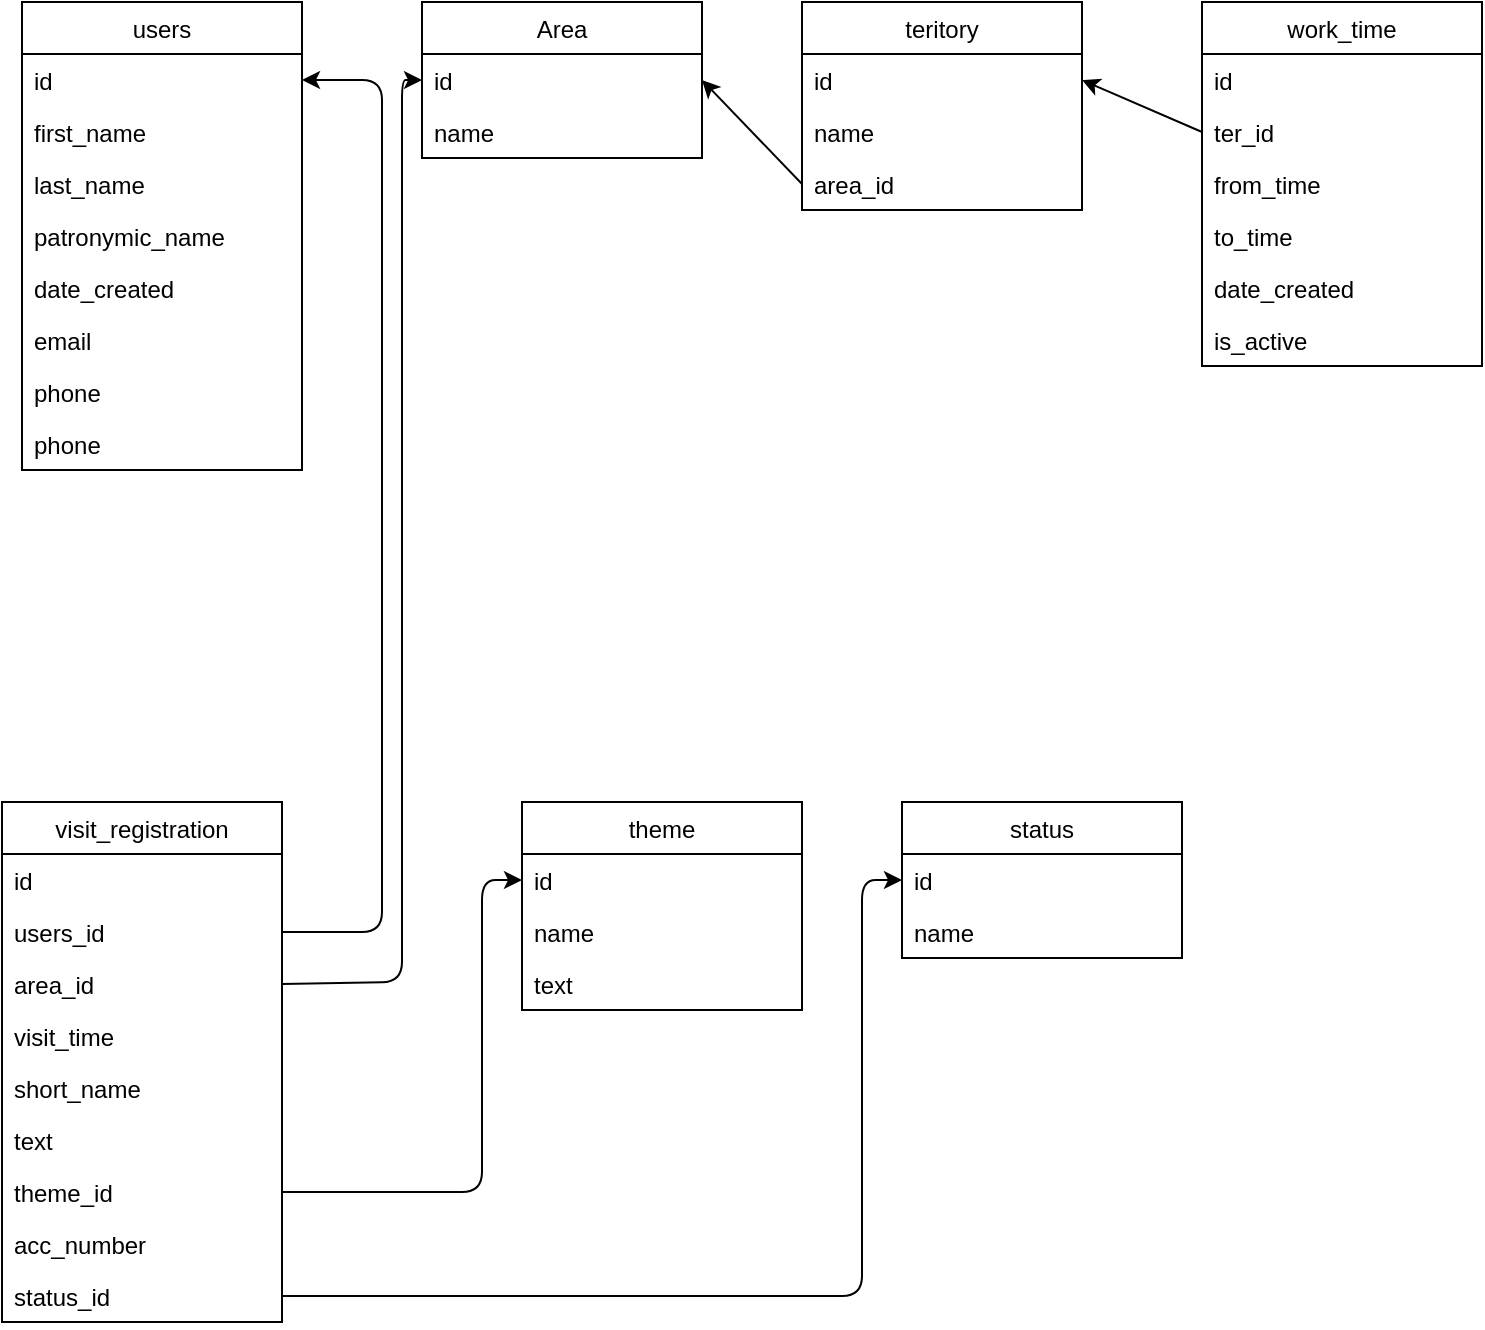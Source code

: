 <mxfile version="14.5.8" type="device"><diagram id="beHZkUbV0rDXKm5S4z2z" name="Page-1"><mxGraphModel dx="1182" dy="733" grid="1" gridSize="10" guides="1" tooltips="1" connect="1" arrows="1" fold="1" page="1" pageScale="1" pageWidth="827" pageHeight="1169" math="0" shadow="0"><root><mxCell id="0"/><mxCell id="1" parent="0"/><mxCell id="7bHq4wOEikSDPYiBJlSP-1" value="users" style="swimlane;fontStyle=0;childLayout=stackLayout;horizontal=1;startSize=26;fillColor=none;horizontalStack=0;resizeParent=1;resizeParentMax=0;resizeLast=0;collapsible=1;marginBottom=0;" parent="1" vertex="1"><mxGeometry x="80" y="40" width="140" height="234" as="geometry"/></mxCell><mxCell id="7bHq4wOEikSDPYiBJlSP-2" value="id" style="text;strokeColor=none;fillColor=none;align=left;verticalAlign=top;spacingLeft=4;spacingRight=4;overflow=hidden;rotatable=0;points=[[0,0.5],[1,0.5]];portConstraint=eastwest;" parent="7bHq4wOEikSDPYiBJlSP-1" vertex="1"><mxGeometry y="26" width="140" height="26" as="geometry"/></mxCell><mxCell id="7bHq4wOEikSDPYiBJlSP-3" value="first_name" style="text;strokeColor=none;fillColor=none;align=left;verticalAlign=top;spacingLeft=4;spacingRight=4;overflow=hidden;rotatable=0;points=[[0,0.5],[1,0.5]];portConstraint=eastwest;" parent="7bHq4wOEikSDPYiBJlSP-1" vertex="1"><mxGeometry y="52" width="140" height="26" as="geometry"/></mxCell><mxCell id="7bHq4wOEikSDPYiBJlSP-11" value="last_name" style="text;strokeColor=none;fillColor=none;align=left;verticalAlign=top;spacingLeft=4;spacingRight=4;overflow=hidden;rotatable=0;points=[[0,0.5],[1,0.5]];portConstraint=eastwest;" parent="7bHq4wOEikSDPYiBJlSP-1" vertex="1"><mxGeometry y="78" width="140" height="26" as="geometry"/></mxCell><mxCell id="7bHq4wOEikSDPYiBJlSP-10" value="patronymic_name" style="text;strokeColor=none;fillColor=none;align=left;verticalAlign=top;spacingLeft=4;spacingRight=4;overflow=hidden;rotatable=0;points=[[0,0.5],[1,0.5]];portConstraint=eastwest;" parent="7bHq4wOEikSDPYiBJlSP-1" vertex="1"><mxGeometry y="104" width="140" height="26" as="geometry"/></mxCell><mxCell id="7bHq4wOEikSDPYiBJlSP-4" value="date_created" style="text;strokeColor=none;fillColor=none;align=left;verticalAlign=top;spacingLeft=4;spacingRight=4;overflow=hidden;rotatable=0;points=[[0,0.5],[1,0.5]];portConstraint=eastwest;" parent="7bHq4wOEikSDPYiBJlSP-1" vertex="1"><mxGeometry y="130" width="140" height="26" as="geometry"/></mxCell><mxCell id="RF3m0PmiykCsux0gAu0c-15" value="email" style="text;strokeColor=none;fillColor=none;align=left;verticalAlign=top;spacingLeft=4;spacingRight=4;overflow=hidden;rotatable=0;points=[[0,0.5],[1,0.5]];portConstraint=eastwest;" parent="7bHq4wOEikSDPYiBJlSP-1" vertex="1"><mxGeometry y="156" width="140" height="26" as="geometry"/></mxCell><mxCell id="OKxAir7A5w8y8Nyt_RcC-3" value="phone" style="text;strokeColor=none;fillColor=none;align=left;verticalAlign=top;spacingLeft=4;spacingRight=4;overflow=hidden;rotatable=0;points=[[0,0.5],[1,0.5]];portConstraint=eastwest;" vertex="1" parent="7bHq4wOEikSDPYiBJlSP-1"><mxGeometry y="182" width="140" height="26" as="geometry"/></mxCell><mxCell id="RF3m0PmiykCsux0gAu0c-16" value="phone" style="text;strokeColor=none;fillColor=none;align=left;verticalAlign=top;spacingLeft=4;spacingRight=4;overflow=hidden;rotatable=0;points=[[0,0.5],[1,0.5]];portConstraint=eastwest;" parent="7bHq4wOEikSDPYiBJlSP-1" vertex="1"><mxGeometry y="208" width="140" height="26" as="geometry"/></mxCell><mxCell id="7bHq4wOEikSDPYiBJlSP-5" value="Area" style="swimlane;fontStyle=0;childLayout=stackLayout;horizontal=1;startSize=26;fillColor=none;horizontalStack=0;resizeParent=1;resizeParentMax=0;resizeLast=0;collapsible=1;marginBottom=0;" parent="1" vertex="1"><mxGeometry x="280" y="40" width="140" height="78" as="geometry"/></mxCell><mxCell id="7bHq4wOEikSDPYiBJlSP-6" value="id" style="text;strokeColor=none;fillColor=none;align=left;verticalAlign=top;spacingLeft=4;spacingRight=4;overflow=hidden;rotatable=0;points=[[0,0.5],[1,0.5]];portConstraint=eastwest;" parent="7bHq4wOEikSDPYiBJlSP-5" vertex="1"><mxGeometry y="26" width="140" height="26" as="geometry"/></mxCell><mxCell id="7bHq4wOEikSDPYiBJlSP-7" value="name" style="text;strokeColor=none;fillColor=none;align=left;verticalAlign=top;spacingLeft=4;spacingRight=4;overflow=hidden;rotatable=0;points=[[0,0.5],[1,0.5]];portConstraint=eastwest;" parent="7bHq4wOEikSDPYiBJlSP-5" vertex="1"><mxGeometry y="52" width="140" height="26" as="geometry"/></mxCell><mxCell id="7bHq4wOEikSDPYiBJlSP-16" value="work_time" style="swimlane;fontStyle=0;childLayout=stackLayout;horizontal=1;startSize=26;fillColor=none;horizontalStack=0;resizeParent=1;resizeParentMax=0;resizeLast=0;collapsible=1;marginBottom=0;" parent="1" vertex="1"><mxGeometry x="670" y="40" width="140" height="182" as="geometry"/></mxCell><mxCell id="7bHq4wOEikSDPYiBJlSP-17" value="id" style="text;strokeColor=none;fillColor=none;align=left;verticalAlign=top;spacingLeft=4;spacingRight=4;overflow=hidden;rotatable=0;points=[[0,0.5],[1,0.5]];portConstraint=eastwest;" parent="7bHq4wOEikSDPYiBJlSP-16" vertex="1"><mxGeometry y="26" width="140" height="26" as="geometry"/></mxCell><mxCell id="7bHq4wOEikSDPYiBJlSP-18" value="ter_id" style="text;strokeColor=none;fillColor=none;align=left;verticalAlign=top;spacingLeft=4;spacingRight=4;overflow=hidden;rotatable=0;points=[[0,0.5],[1,0.5]];portConstraint=eastwest;" parent="7bHq4wOEikSDPYiBJlSP-16" vertex="1"><mxGeometry y="52" width="140" height="26" as="geometry"/></mxCell><mxCell id="7bHq4wOEikSDPYiBJlSP-19" value="from_time" style="text;strokeColor=none;fillColor=none;align=left;verticalAlign=top;spacingLeft=4;spacingRight=4;overflow=hidden;rotatable=0;points=[[0,0.5],[1,0.5]];portConstraint=eastwest;" parent="7bHq4wOEikSDPYiBJlSP-16" vertex="1"><mxGeometry y="78" width="140" height="26" as="geometry"/></mxCell><mxCell id="OKxAir7A5w8y8Nyt_RcC-1" value="to_time" style="text;strokeColor=none;fillColor=none;align=left;verticalAlign=top;spacingLeft=4;spacingRight=4;overflow=hidden;rotatable=0;points=[[0,0.5],[1,0.5]];portConstraint=eastwest;" vertex="1" parent="7bHq4wOEikSDPYiBJlSP-16"><mxGeometry y="104" width="140" height="26" as="geometry"/></mxCell><mxCell id="RF3m0PmiykCsux0gAu0c-18" value="date_created" style="text;strokeColor=none;fillColor=none;align=left;verticalAlign=top;spacingLeft=4;spacingRight=4;overflow=hidden;rotatable=0;points=[[0,0.5],[1,0.5]];portConstraint=eastwest;" parent="7bHq4wOEikSDPYiBJlSP-16" vertex="1"><mxGeometry y="130" width="140" height="26" as="geometry"/></mxCell><mxCell id="OKxAir7A5w8y8Nyt_RcC-2" value="is_active" style="text;strokeColor=none;fillColor=none;align=left;verticalAlign=top;spacingLeft=4;spacingRight=4;overflow=hidden;rotatable=0;points=[[0,0.5],[1,0.5]];portConstraint=eastwest;" vertex="1" parent="7bHq4wOEikSDPYiBJlSP-16"><mxGeometry y="156" width="140" height="26" as="geometry"/></mxCell><mxCell id="7bHq4wOEikSDPYiBJlSP-21" value="visit_registration" style="swimlane;fontStyle=0;childLayout=stackLayout;horizontal=1;startSize=26;fillColor=none;horizontalStack=0;resizeParent=1;resizeParentMax=0;resizeLast=0;collapsible=1;marginBottom=0;" parent="1" vertex="1"><mxGeometry x="70" y="440" width="140" height="260" as="geometry"/></mxCell><mxCell id="7bHq4wOEikSDPYiBJlSP-22" value="id" style="text;strokeColor=none;fillColor=none;align=left;verticalAlign=top;spacingLeft=4;spacingRight=4;overflow=hidden;rotatable=0;points=[[0,0.5],[1,0.5]];portConstraint=eastwest;" parent="7bHq4wOEikSDPYiBJlSP-21" vertex="1"><mxGeometry y="26" width="140" height="26" as="geometry"/></mxCell><mxCell id="7bHq4wOEikSDPYiBJlSP-23" value="users_id" style="text;strokeColor=none;fillColor=none;align=left;verticalAlign=top;spacingLeft=4;spacingRight=4;overflow=hidden;rotatable=0;points=[[0,0.5],[1,0.5]];portConstraint=eastwest;" parent="7bHq4wOEikSDPYiBJlSP-21" vertex="1"><mxGeometry y="52" width="140" height="26" as="geometry"/></mxCell><mxCell id="7bHq4wOEikSDPYiBJlSP-24" value="area_id" style="text;strokeColor=none;fillColor=none;align=left;verticalAlign=top;spacingLeft=4;spacingRight=4;overflow=hidden;rotatable=0;points=[[0,0.5],[1,0.5]];portConstraint=eastwest;" parent="7bHq4wOEikSDPYiBJlSP-21" vertex="1"><mxGeometry y="78" width="140" height="26" as="geometry"/></mxCell><mxCell id="7bHq4wOEikSDPYiBJlSP-25" value="visit_time" style="text;strokeColor=none;fillColor=none;align=left;verticalAlign=top;spacingLeft=4;spacingRight=4;overflow=hidden;rotatable=0;points=[[0,0.5],[1,0.5]];portConstraint=eastwest;" parent="7bHq4wOEikSDPYiBJlSP-21" vertex="1"><mxGeometry y="104" width="140" height="26" as="geometry"/></mxCell><mxCell id="7bHq4wOEikSDPYiBJlSP-28" value="short_name" style="text;strokeColor=none;fillColor=none;align=left;verticalAlign=top;spacingLeft=4;spacingRight=4;overflow=hidden;rotatable=0;points=[[0,0.5],[1,0.5]];portConstraint=eastwest;" parent="7bHq4wOEikSDPYiBJlSP-21" vertex="1"><mxGeometry y="130" width="140" height="26" as="geometry"/></mxCell><mxCell id="7bHq4wOEikSDPYiBJlSP-29" value="text" style="text;strokeColor=none;fillColor=none;align=left;verticalAlign=top;spacingLeft=4;spacingRight=4;overflow=hidden;rotatable=0;points=[[0,0.5],[1,0.5]];portConstraint=eastwest;" parent="7bHq4wOEikSDPYiBJlSP-21" vertex="1"><mxGeometry y="156" width="140" height="26" as="geometry"/></mxCell><mxCell id="7bHq4wOEikSDPYiBJlSP-31" value="theme_id" style="text;strokeColor=none;fillColor=none;align=left;verticalAlign=top;spacingLeft=4;spacingRight=4;overflow=hidden;rotatable=0;points=[[0,0.5],[1,0.5]];portConstraint=eastwest;" parent="7bHq4wOEikSDPYiBJlSP-21" vertex="1"><mxGeometry y="182" width="140" height="26" as="geometry"/></mxCell><mxCell id="RF3m0PmiykCsux0gAu0c-7" value="acc_number" style="text;strokeColor=none;fillColor=none;align=left;verticalAlign=top;spacingLeft=4;spacingRight=4;overflow=hidden;rotatable=0;points=[[0,0.5],[1,0.5]];portConstraint=eastwest;" parent="7bHq4wOEikSDPYiBJlSP-21" vertex="1"><mxGeometry y="208" width="140" height="26" as="geometry"/></mxCell><mxCell id="RF3m0PmiykCsux0gAu0c-8" value="status_id" style="text;strokeColor=none;fillColor=none;align=left;verticalAlign=top;spacingLeft=4;spacingRight=4;overflow=hidden;rotatable=0;points=[[0,0.5],[1,0.5]];portConstraint=eastwest;" parent="7bHq4wOEikSDPYiBJlSP-21" vertex="1"><mxGeometry y="234" width="140" height="26" as="geometry"/></mxCell><mxCell id="7bHq4wOEikSDPYiBJlSP-26" value="theme" style="swimlane;fontStyle=0;childLayout=stackLayout;horizontal=1;startSize=26;fillColor=none;horizontalStack=0;resizeParent=1;resizeParentMax=0;resizeLast=0;collapsible=1;marginBottom=0;" parent="1" vertex="1"><mxGeometry x="330" y="440" width="140" height="104" as="geometry"/></mxCell><mxCell id="7bHq4wOEikSDPYiBJlSP-27" value="id" style="text;strokeColor=none;fillColor=none;align=left;verticalAlign=top;spacingLeft=4;spacingRight=4;overflow=hidden;rotatable=0;points=[[0,0.5],[1,0.5]];portConstraint=eastwest;" parent="7bHq4wOEikSDPYiBJlSP-26" vertex="1"><mxGeometry y="26" width="140" height="26" as="geometry"/></mxCell><mxCell id="7bHq4wOEikSDPYiBJlSP-30" value="name" style="text;strokeColor=none;fillColor=none;align=left;verticalAlign=top;spacingLeft=4;spacingRight=4;overflow=hidden;rotatable=0;points=[[0,0.5],[1,0.5]];portConstraint=eastwest;" parent="7bHq4wOEikSDPYiBJlSP-26" vertex="1"><mxGeometry y="52" width="140" height="26" as="geometry"/></mxCell><mxCell id="7bHq4wOEikSDPYiBJlSP-32" value="text" style="text;strokeColor=none;fillColor=none;align=left;verticalAlign=top;spacingLeft=4;spacingRight=4;overflow=hidden;rotatable=0;points=[[0,0.5],[1,0.5]];portConstraint=eastwest;" parent="7bHq4wOEikSDPYiBJlSP-26" vertex="1"><mxGeometry y="78" width="140" height="26" as="geometry"/></mxCell><mxCell id="7bHq4wOEikSDPYiBJlSP-33" value="teritory" style="swimlane;fontStyle=0;childLayout=stackLayout;horizontal=1;startSize=26;fillColor=none;horizontalStack=0;resizeParent=1;resizeParentMax=0;resizeLast=0;collapsible=1;marginBottom=0;" parent="1" vertex="1"><mxGeometry x="470" y="40" width="140" height="104" as="geometry"/></mxCell><mxCell id="7bHq4wOEikSDPYiBJlSP-34" value="id" style="text;strokeColor=none;fillColor=none;align=left;verticalAlign=top;spacingLeft=4;spacingRight=4;overflow=hidden;rotatable=0;points=[[0,0.5],[1,0.5]];portConstraint=eastwest;" parent="7bHq4wOEikSDPYiBJlSP-33" vertex="1"><mxGeometry y="26" width="140" height="26" as="geometry"/></mxCell><mxCell id="7bHq4wOEikSDPYiBJlSP-35" value="name" style="text;strokeColor=none;fillColor=none;align=left;verticalAlign=top;spacingLeft=4;spacingRight=4;overflow=hidden;rotatable=0;points=[[0,0.5],[1,0.5]];portConstraint=eastwest;" parent="7bHq4wOEikSDPYiBJlSP-33" vertex="1"><mxGeometry y="52" width="140" height="26" as="geometry"/></mxCell><mxCell id="7bHq4wOEikSDPYiBJlSP-36" value="area_id" style="text;strokeColor=none;fillColor=none;align=left;verticalAlign=top;spacingLeft=4;spacingRight=4;overflow=hidden;rotatable=0;points=[[0,0.5],[1,0.5]];portConstraint=eastwest;" parent="7bHq4wOEikSDPYiBJlSP-33" vertex="1"><mxGeometry y="78" width="140" height="26" as="geometry"/></mxCell><mxCell id="RF3m0PmiykCsux0gAu0c-1" value="" style="endArrow=classic;html=1;exitX=0;exitY=0.5;exitDx=0;exitDy=0;entryX=1;entryY=0.5;entryDx=0;entryDy=0;" parent="1" source="7bHq4wOEikSDPYiBJlSP-36" target="7bHq4wOEikSDPYiBJlSP-6" edge="1"><mxGeometry width="50" height="50" relative="1" as="geometry"><mxPoint x="370" y="220" as="sourcePoint"/><mxPoint x="420" y="170" as="targetPoint"/></mxGeometry></mxCell><mxCell id="RF3m0PmiykCsux0gAu0c-3" value="" style="endArrow=classic;html=1;entryX=1;entryY=0.5;entryDx=0;entryDy=0;exitX=0;exitY=0.5;exitDx=0;exitDy=0;" parent="1" source="7bHq4wOEikSDPYiBJlSP-18" target="7bHq4wOEikSDPYiBJlSP-34" edge="1"><mxGeometry width="50" height="50" relative="1" as="geometry"><mxPoint x="660" y="150" as="sourcePoint"/><mxPoint x="710" y="100" as="targetPoint"/></mxGeometry></mxCell><mxCell id="RF3m0PmiykCsux0gAu0c-4" value="" style="endArrow=classic;html=1;entryX=1;entryY=0.5;entryDx=0;entryDy=0;exitX=1;exitY=0.5;exitDx=0;exitDy=0;" parent="1" source="7bHq4wOEikSDPYiBJlSP-23" target="7bHq4wOEikSDPYiBJlSP-2" edge="1"><mxGeometry width="50" height="50" relative="1" as="geometry"><mxPoint x="280" y="440" as="sourcePoint"/><mxPoint x="330" y="390" as="targetPoint"/><Array as="points"><mxPoint x="260" y="505"/><mxPoint x="260" y="79"/></Array></mxGeometry></mxCell><mxCell id="RF3m0PmiykCsux0gAu0c-5" value="" style="endArrow=classic;html=1;exitX=1;exitY=0.5;exitDx=0;exitDy=0;entryX=0;entryY=0.5;entryDx=0;entryDy=0;" parent="1" source="7bHq4wOEikSDPYiBJlSP-24" target="7bHq4wOEikSDPYiBJlSP-6" edge="1"><mxGeometry width="50" height="50" relative="1" as="geometry"><mxPoint x="290" y="450" as="sourcePoint"/><mxPoint x="340" y="400" as="targetPoint"/><Array as="points"><mxPoint x="270" y="530"/><mxPoint x="270" y="79"/></Array></mxGeometry></mxCell><mxCell id="RF3m0PmiykCsux0gAu0c-6" value="" style="endArrow=classic;html=1;exitX=1;exitY=0.5;exitDx=0;exitDy=0;entryX=0;entryY=0.5;entryDx=0;entryDy=0;" parent="1" source="7bHq4wOEikSDPYiBJlSP-31" target="7bHq4wOEikSDPYiBJlSP-27" edge="1"><mxGeometry width="50" height="50" relative="1" as="geometry"><mxPoint x="300" y="460" as="sourcePoint"/><mxPoint x="350" y="410" as="targetPoint"/><Array as="points"><mxPoint x="310" y="635"/><mxPoint x="310" y="479"/></Array></mxGeometry></mxCell><mxCell id="RF3m0PmiykCsux0gAu0c-10" value="status" style="swimlane;fontStyle=0;childLayout=stackLayout;horizontal=1;startSize=26;fillColor=none;horizontalStack=0;resizeParent=1;resizeParentMax=0;resizeLast=0;collapsible=1;marginBottom=0;" parent="1" vertex="1"><mxGeometry x="520" y="440" width="140" height="78" as="geometry"/></mxCell><mxCell id="RF3m0PmiykCsux0gAu0c-11" value="id" style="text;strokeColor=none;fillColor=none;align=left;verticalAlign=top;spacingLeft=4;spacingRight=4;overflow=hidden;rotatable=0;points=[[0,0.5],[1,0.5]];portConstraint=eastwest;" parent="RF3m0PmiykCsux0gAu0c-10" vertex="1"><mxGeometry y="26" width="140" height="26" as="geometry"/></mxCell><mxCell id="RF3m0PmiykCsux0gAu0c-12" value="name" style="text;strokeColor=none;fillColor=none;align=left;verticalAlign=top;spacingLeft=4;spacingRight=4;overflow=hidden;rotatable=0;points=[[0,0.5],[1,0.5]];portConstraint=eastwest;" parent="RF3m0PmiykCsux0gAu0c-10" vertex="1"><mxGeometry y="52" width="140" height="26" as="geometry"/></mxCell><mxCell id="RF3m0PmiykCsux0gAu0c-14" value="" style="endArrow=classic;html=1;exitX=1;exitY=0.5;exitDx=0;exitDy=0;entryX=0;entryY=0.5;entryDx=0;entryDy=0;" parent="1" source="RF3m0PmiykCsux0gAu0c-8" target="RF3m0PmiykCsux0gAu0c-11" edge="1"><mxGeometry width="50" height="50" relative="1" as="geometry"><mxPoint x="350" y="740" as="sourcePoint"/><mxPoint x="400" y="690" as="targetPoint"/><Array as="points"><mxPoint x="500" y="687"/><mxPoint x="500" y="479"/></Array></mxGeometry></mxCell></root></mxGraphModel></diagram></mxfile>